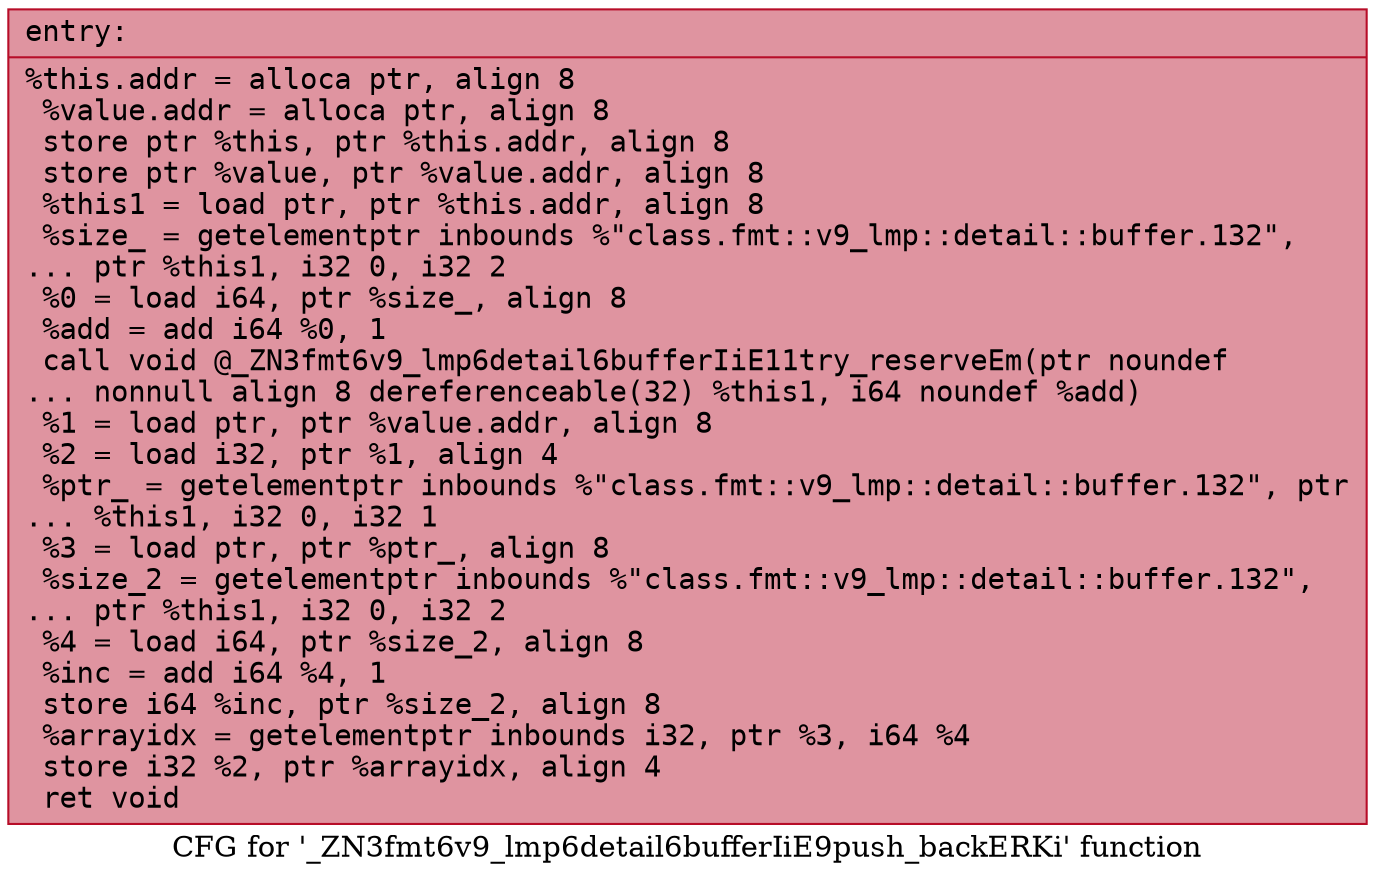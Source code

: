 digraph "CFG for '_ZN3fmt6v9_lmp6detail6bufferIiE9push_backERKi' function" {
	label="CFG for '_ZN3fmt6v9_lmp6detail6bufferIiE9push_backERKi' function";

	Node0x556bfed0f0c0 [shape=record,color="#b70d28ff", style=filled, fillcolor="#b70d2870" fontname="Courier",label="{entry:\l|  %this.addr = alloca ptr, align 8\l  %value.addr = alloca ptr, align 8\l  store ptr %this, ptr %this.addr, align 8\l  store ptr %value, ptr %value.addr, align 8\l  %this1 = load ptr, ptr %this.addr, align 8\l  %size_ = getelementptr inbounds %\"class.fmt::v9_lmp::detail::buffer.132\",\l... ptr %this1, i32 0, i32 2\l  %0 = load i64, ptr %size_, align 8\l  %add = add i64 %0, 1\l  call void @_ZN3fmt6v9_lmp6detail6bufferIiE11try_reserveEm(ptr noundef\l... nonnull align 8 dereferenceable(32) %this1, i64 noundef %add)\l  %1 = load ptr, ptr %value.addr, align 8\l  %2 = load i32, ptr %1, align 4\l  %ptr_ = getelementptr inbounds %\"class.fmt::v9_lmp::detail::buffer.132\", ptr\l... %this1, i32 0, i32 1\l  %3 = load ptr, ptr %ptr_, align 8\l  %size_2 = getelementptr inbounds %\"class.fmt::v9_lmp::detail::buffer.132\",\l... ptr %this1, i32 0, i32 2\l  %4 = load i64, ptr %size_2, align 8\l  %inc = add i64 %4, 1\l  store i64 %inc, ptr %size_2, align 8\l  %arrayidx = getelementptr inbounds i32, ptr %3, i64 %4\l  store i32 %2, ptr %arrayidx, align 4\l  ret void\l}"];
}

